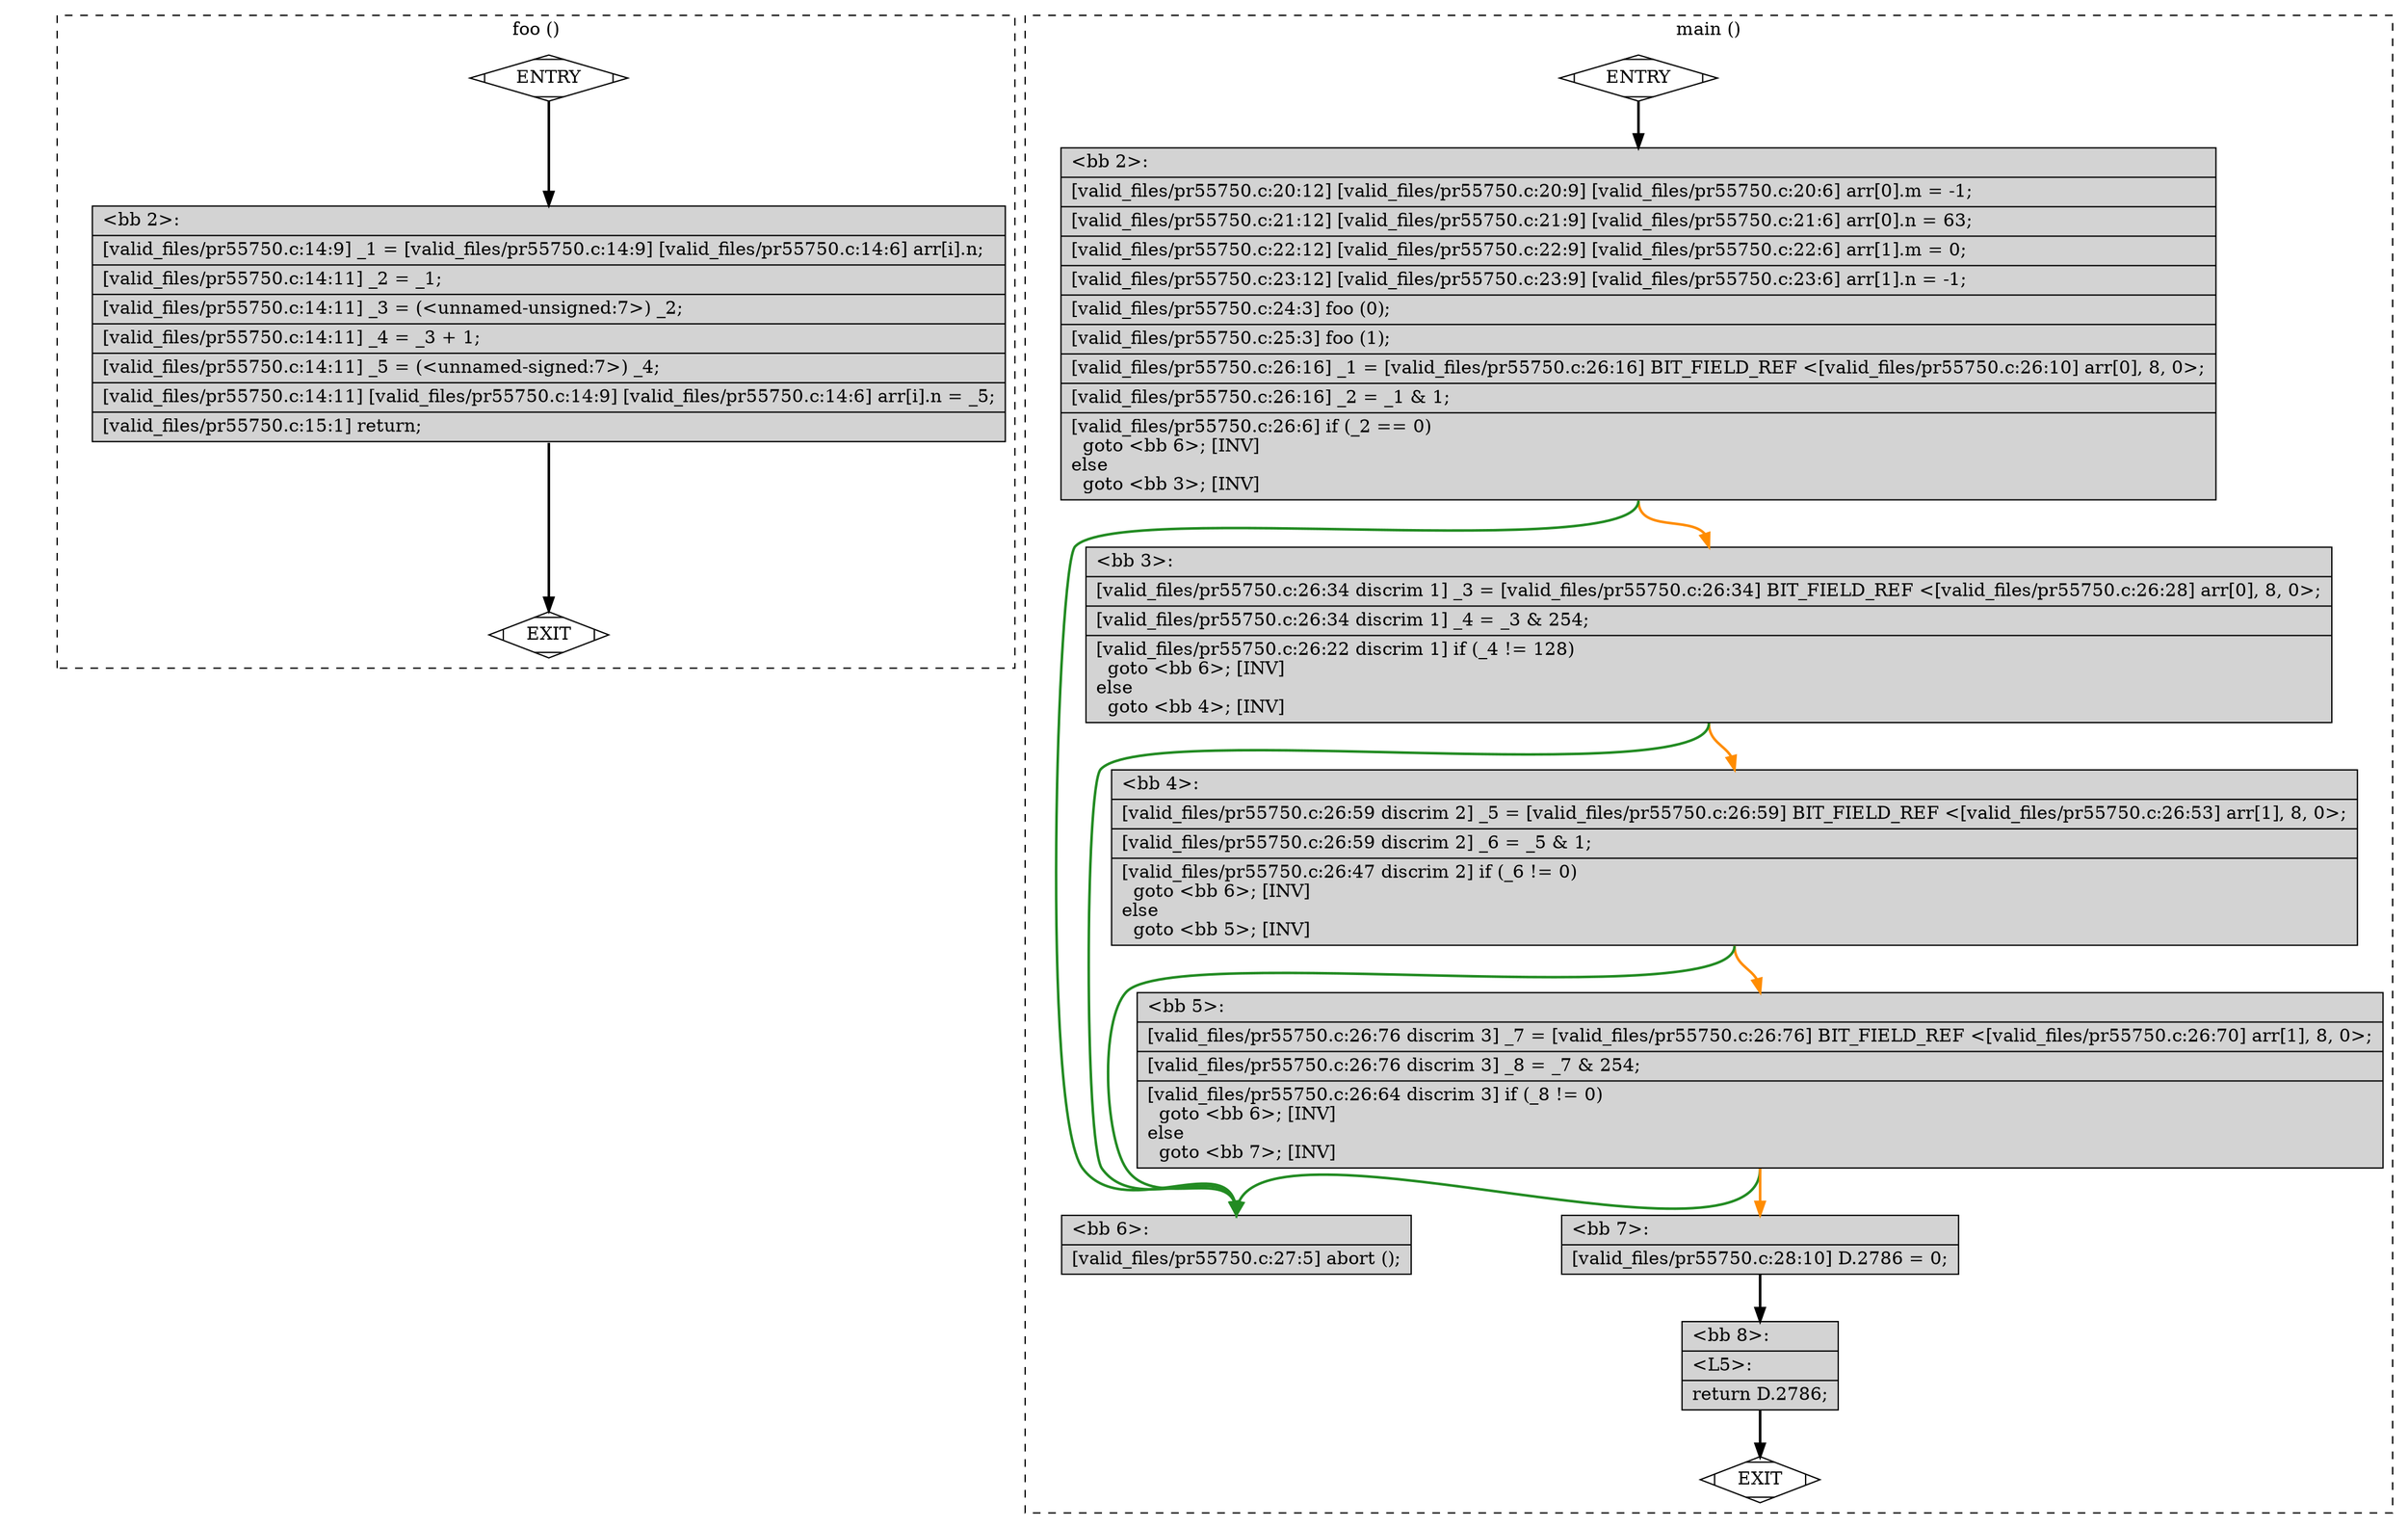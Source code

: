digraph "a-pr55750.c.015t.cfg" {
overlap=false;
subgraph "cluster_foo" {
	style="dashed";
	color="black";
	label="foo ()";
	fn_0_basic_block_0 [shape=Mdiamond,style=filled,fillcolor=white,label="ENTRY"];

	fn_0_basic_block_1 [shape=Mdiamond,style=filled,fillcolor=white,label="EXIT"];

	fn_0_basic_block_2 [shape=record,style=filled,fillcolor=lightgrey,label="{\<bb\ 2\>:\l\
|[valid_files/pr55750.c:14:9]\ _1\ =\ [valid_files/pr55750.c:14:9]\ [valid_files/pr55750.c:14:6]\ arr[i].n;\l\
|[valid_files/pr55750.c:14:11]\ _2\ =\ _1;\l\
|[valid_files/pr55750.c:14:11]\ _3\ =\ (\<unnamed-unsigned:7\>)\ _2;\l\
|[valid_files/pr55750.c:14:11]\ _4\ =\ _3\ +\ 1;\l\
|[valid_files/pr55750.c:14:11]\ _5\ =\ (\<unnamed-signed:7\>)\ _4;\l\
|[valid_files/pr55750.c:14:11]\ [valid_files/pr55750.c:14:9]\ [valid_files/pr55750.c:14:6]\ arr[i].n\ =\ _5;\l\
|[valid_files/pr55750.c:15:1]\ return;\l\
}"];

	fn_0_basic_block_0:s -> fn_0_basic_block_2:n [style="solid,bold",color=black,weight=100,constraint=true];
	fn_0_basic_block_2:s -> fn_0_basic_block_1:n [style="solid,bold",color=black,weight=10,constraint=true];
	fn_0_basic_block_0:s -> fn_0_basic_block_1:n [style="invis",constraint=true];
}
subgraph "cluster_main" {
	style="dashed";
	color="black";
	label="main ()";
	fn_1_basic_block_0 [shape=Mdiamond,style=filled,fillcolor=white,label="ENTRY"];

	fn_1_basic_block_1 [shape=Mdiamond,style=filled,fillcolor=white,label="EXIT"];

	fn_1_basic_block_2 [shape=record,style=filled,fillcolor=lightgrey,label="{\<bb\ 2\>:\l\
|[valid_files/pr55750.c:20:12]\ [valid_files/pr55750.c:20:9]\ [valid_files/pr55750.c:20:6]\ arr[0].m\ =\ -1;\l\
|[valid_files/pr55750.c:21:12]\ [valid_files/pr55750.c:21:9]\ [valid_files/pr55750.c:21:6]\ arr[0].n\ =\ 63;\l\
|[valid_files/pr55750.c:22:12]\ [valid_files/pr55750.c:22:9]\ [valid_files/pr55750.c:22:6]\ arr[1].m\ =\ 0;\l\
|[valid_files/pr55750.c:23:12]\ [valid_files/pr55750.c:23:9]\ [valid_files/pr55750.c:23:6]\ arr[1].n\ =\ -1;\l\
|[valid_files/pr55750.c:24:3]\ foo\ (0);\l\
|[valid_files/pr55750.c:25:3]\ foo\ (1);\l\
|[valid_files/pr55750.c:26:16]\ _1\ =\ [valid_files/pr55750.c:26:16]\ BIT_FIELD_REF\ \<[valid_files/pr55750.c:26:10]\ arr[0],\ 8,\ 0\>;\l\
|[valid_files/pr55750.c:26:16]\ _2\ =\ _1\ &\ 1;\l\
|[valid_files/pr55750.c:26:6]\ if\ (_2\ ==\ 0)\l\
\ \ goto\ \<bb\ 6\>;\ [INV]\l\
else\l\
\ \ goto\ \<bb\ 3\>;\ [INV]\l\
}"];

	fn_1_basic_block_3 [shape=record,style=filled,fillcolor=lightgrey,label="{\<bb\ 3\>:\l\
|[valid_files/pr55750.c:26:34\ discrim\ 1]\ _3\ =\ [valid_files/pr55750.c:26:34]\ BIT_FIELD_REF\ \<[valid_files/pr55750.c:26:28]\ arr[0],\ 8,\ 0\>;\l\
|[valid_files/pr55750.c:26:34\ discrim\ 1]\ _4\ =\ _3\ &\ 254;\l\
|[valid_files/pr55750.c:26:22\ discrim\ 1]\ if\ (_4\ !=\ 128)\l\
\ \ goto\ \<bb\ 6\>;\ [INV]\l\
else\l\
\ \ goto\ \<bb\ 4\>;\ [INV]\l\
}"];

	fn_1_basic_block_4 [shape=record,style=filled,fillcolor=lightgrey,label="{\<bb\ 4\>:\l\
|[valid_files/pr55750.c:26:59\ discrim\ 2]\ _5\ =\ [valid_files/pr55750.c:26:59]\ BIT_FIELD_REF\ \<[valid_files/pr55750.c:26:53]\ arr[1],\ 8,\ 0\>;\l\
|[valid_files/pr55750.c:26:59\ discrim\ 2]\ _6\ =\ _5\ &\ 1;\l\
|[valid_files/pr55750.c:26:47\ discrim\ 2]\ if\ (_6\ !=\ 0)\l\
\ \ goto\ \<bb\ 6\>;\ [INV]\l\
else\l\
\ \ goto\ \<bb\ 5\>;\ [INV]\l\
}"];

	fn_1_basic_block_5 [shape=record,style=filled,fillcolor=lightgrey,label="{\<bb\ 5\>:\l\
|[valid_files/pr55750.c:26:76\ discrim\ 3]\ _7\ =\ [valid_files/pr55750.c:26:76]\ BIT_FIELD_REF\ \<[valid_files/pr55750.c:26:70]\ arr[1],\ 8,\ 0\>;\l\
|[valid_files/pr55750.c:26:76\ discrim\ 3]\ _8\ =\ _7\ &\ 254;\l\
|[valid_files/pr55750.c:26:64\ discrim\ 3]\ if\ (_8\ !=\ 0)\l\
\ \ goto\ \<bb\ 6\>;\ [INV]\l\
else\l\
\ \ goto\ \<bb\ 7\>;\ [INV]\l\
}"];

	fn_1_basic_block_6 [shape=record,style=filled,fillcolor=lightgrey,label="{\<bb\ 6\>:\l\
|[valid_files/pr55750.c:27:5]\ abort\ ();\l\
}"];

	fn_1_basic_block_7 [shape=record,style=filled,fillcolor=lightgrey,label="{\<bb\ 7\>:\l\
|[valid_files/pr55750.c:28:10]\ D.2786\ =\ 0;\l\
}"];

	fn_1_basic_block_8 [shape=record,style=filled,fillcolor=lightgrey,label="{\<bb\ 8\>:\l\
|\<L5\>:\l\
|return\ D.2786;\l\
}"];

	fn_1_basic_block_0:s -> fn_1_basic_block_2:n [style="solid,bold",color=black,weight=100,constraint=true];
	fn_1_basic_block_2:s -> fn_1_basic_block_6:n [style="solid,bold",color=forestgreen,weight=10,constraint=true];
	fn_1_basic_block_2:s -> fn_1_basic_block_3:n [style="solid,bold",color=darkorange,weight=10,constraint=true];
	fn_1_basic_block_3:s -> fn_1_basic_block_6:n [style="solid,bold",color=forestgreen,weight=10,constraint=true];
	fn_1_basic_block_3:s -> fn_1_basic_block_4:n [style="solid,bold",color=darkorange,weight=10,constraint=true];
	fn_1_basic_block_4:s -> fn_1_basic_block_6:n [style="solid,bold",color=forestgreen,weight=10,constraint=true];
	fn_1_basic_block_4:s -> fn_1_basic_block_5:n [style="solid,bold",color=darkorange,weight=10,constraint=true];
	fn_1_basic_block_5:s -> fn_1_basic_block_6:n [style="solid,bold",color=forestgreen,weight=10,constraint=true];
	fn_1_basic_block_5:s -> fn_1_basic_block_7:n [style="solid,bold",color=darkorange,weight=10,constraint=true];
	fn_1_basic_block_7:s -> fn_1_basic_block_8:n [style="solid,bold",color=black,weight=100,constraint=true];
	fn_1_basic_block_8:s -> fn_1_basic_block_1:n [style="solid,bold",color=black,weight=10,constraint=true];
	fn_1_basic_block_0:s -> fn_1_basic_block_1:n [style="invis",constraint=true];
}
}
